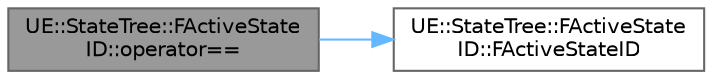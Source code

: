 digraph "UE::StateTree::FActiveStateID::operator=="
{
 // INTERACTIVE_SVG=YES
 // LATEX_PDF_SIZE
  bgcolor="transparent";
  edge [fontname=Helvetica,fontsize=10,labelfontname=Helvetica,labelfontsize=10];
  node [fontname=Helvetica,fontsize=10,shape=box,height=0.2,width=0.4];
  rankdir="LR";
  Node1 [id="Node000001",label="UE::StateTree::FActiveState\lID::operator==",height=0.2,width=0.4,color="gray40", fillcolor="grey60", style="filled", fontcolor="black",tooltip=" "];
  Node1 -> Node2 [id="edge1_Node000001_Node000002",color="steelblue1",style="solid",tooltip=" "];
  Node2 [id="Node000002",label="UE::StateTree::FActiveState\lID::FActiveStateID",height=0.2,width=0.4,color="grey40", fillcolor="white", style="filled",URL="$dd/db9/structUE_1_1StateTree_1_1FActiveStateID.html#a0bf3e8b4ad7642fcdf253e352a042a6a",tooltip=" "];
}
